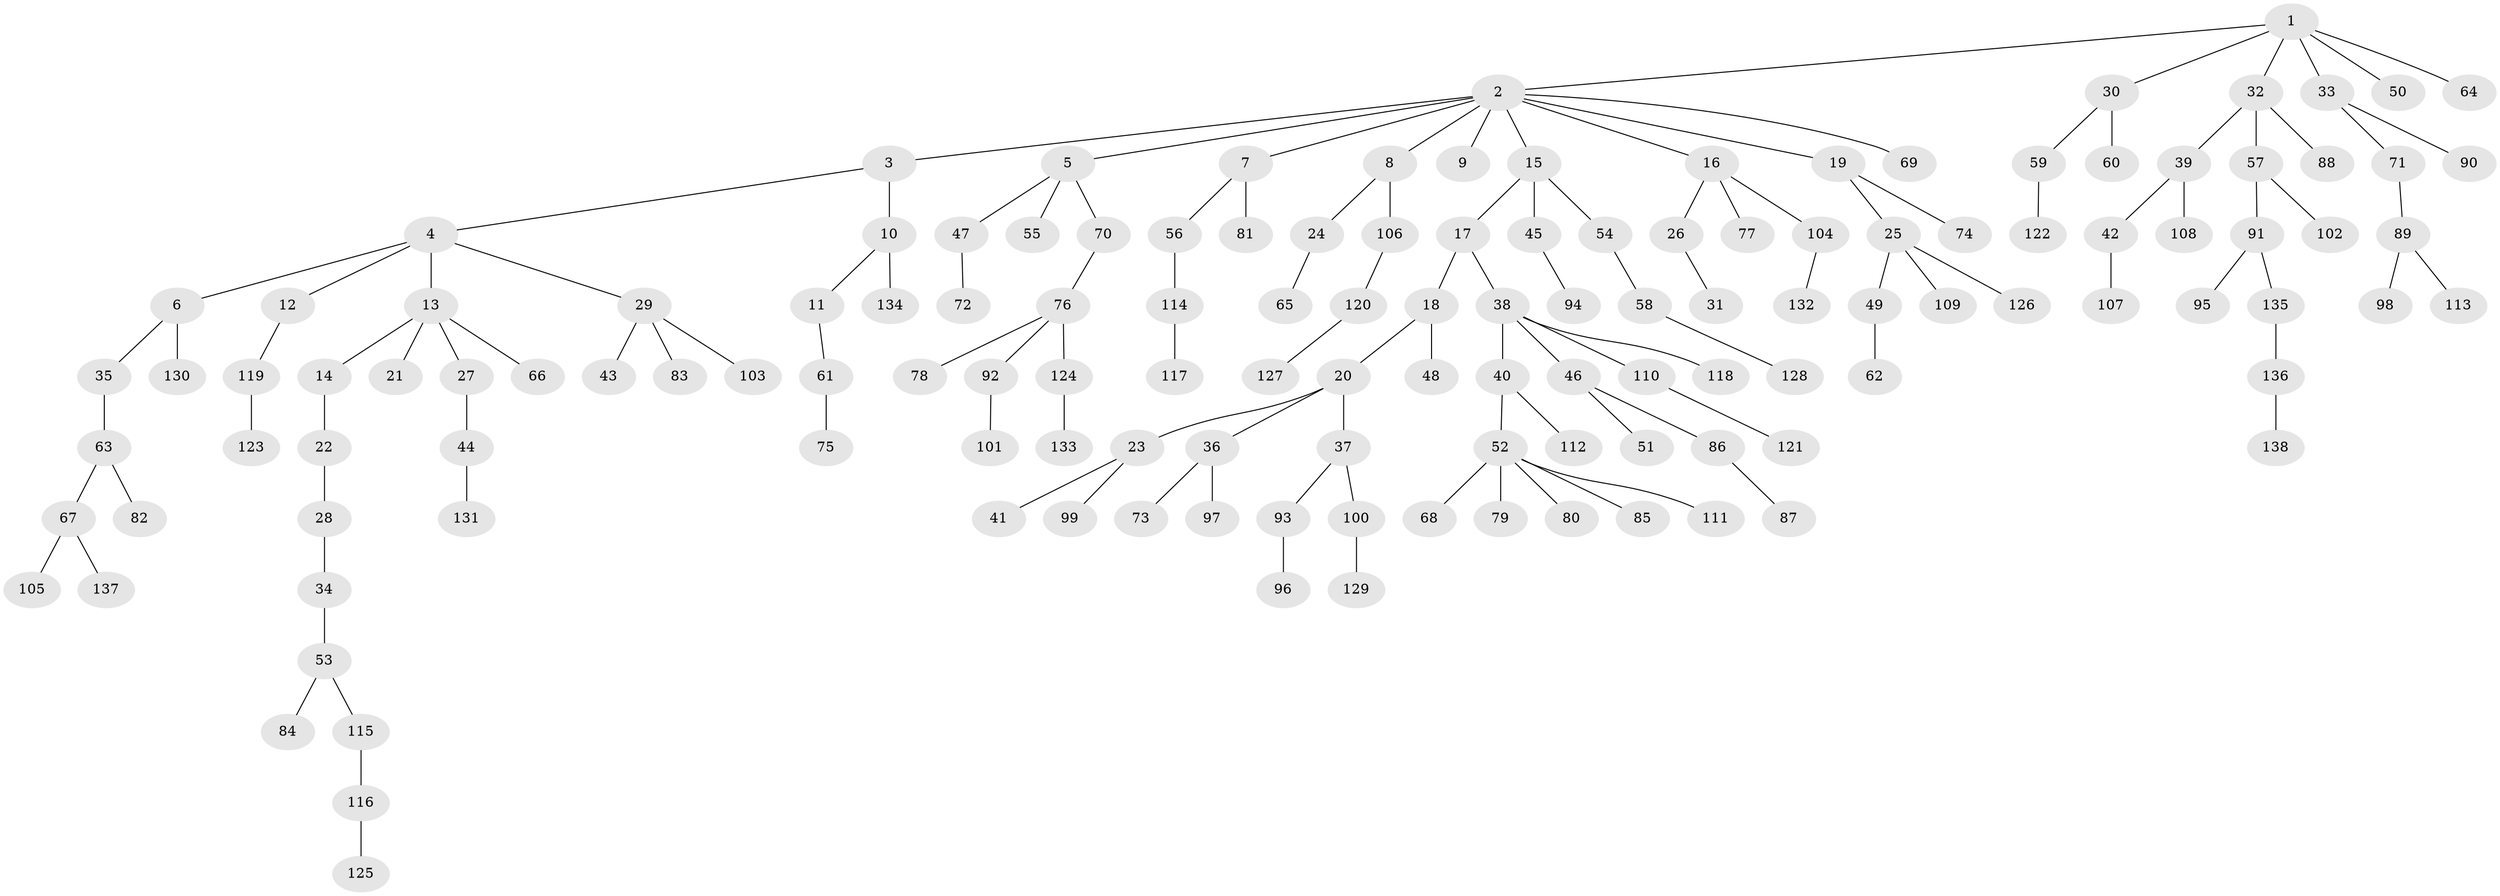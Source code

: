 // Generated by graph-tools (version 1.1) at 2025/15/03/09/25 04:15:40]
// undirected, 138 vertices, 137 edges
graph export_dot {
graph [start="1"]
  node [color=gray90,style=filled];
  1;
  2;
  3;
  4;
  5;
  6;
  7;
  8;
  9;
  10;
  11;
  12;
  13;
  14;
  15;
  16;
  17;
  18;
  19;
  20;
  21;
  22;
  23;
  24;
  25;
  26;
  27;
  28;
  29;
  30;
  31;
  32;
  33;
  34;
  35;
  36;
  37;
  38;
  39;
  40;
  41;
  42;
  43;
  44;
  45;
  46;
  47;
  48;
  49;
  50;
  51;
  52;
  53;
  54;
  55;
  56;
  57;
  58;
  59;
  60;
  61;
  62;
  63;
  64;
  65;
  66;
  67;
  68;
  69;
  70;
  71;
  72;
  73;
  74;
  75;
  76;
  77;
  78;
  79;
  80;
  81;
  82;
  83;
  84;
  85;
  86;
  87;
  88;
  89;
  90;
  91;
  92;
  93;
  94;
  95;
  96;
  97;
  98;
  99;
  100;
  101;
  102;
  103;
  104;
  105;
  106;
  107;
  108;
  109;
  110;
  111;
  112;
  113;
  114;
  115;
  116;
  117;
  118;
  119;
  120;
  121;
  122;
  123;
  124;
  125;
  126;
  127;
  128;
  129;
  130;
  131;
  132;
  133;
  134;
  135;
  136;
  137;
  138;
  1 -- 2;
  1 -- 30;
  1 -- 32;
  1 -- 33;
  1 -- 50;
  1 -- 64;
  2 -- 3;
  2 -- 5;
  2 -- 7;
  2 -- 8;
  2 -- 9;
  2 -- 15;
  2 -- 16;
  2 -- 19;
  2 -- 69;
  3 -- 4;
  3 -- 10;
  4 -- 6;
  4 -- 12;
  4 -- 13;
  4 -- 29;
  5 -- 47;
  5 -- 55;
  5 -- 70;
  6 -- 35;
  6 -- 130;
  7 -- 56;
  7 -- 81;
  8 -- 24;
  8 -- 106;
  10 -- 11;
  10 -- 134;
  11 -- 61;
  12 -- 119;
  13 -- 14;
  13 -- 21;
  13 -- 27;
  13 -- 66;
  14 -- 22;
  15 -- 17;
  15 -- 45;
  15 -- 54;
  16 -- 26;
  16 -- 77;
  16 -- 104;
  17 -- 18;
  17 -- 38;
  18 -- 20;
  18 -- 48;
  19 -- 25;
  19 -- 74;
  20 -- 23;
  20 -- 36;
  20 -- 37;
  22 -- 28;
  23 -- 41;
  23 -- 99;
  24 -- 65;
  25 -- 49;
  25 -- 109;
  25 -- 126;
  26 -- 31;
  27 -- 44;
  28 -- 34;
  29 -- 43;
  29 -- 83;
  29 -- 103;
  30 -- 59;
  30 -- 60;
  32 -- 39;
  32 -- 57;
  32 -- 88;
  33 -- 71;
  33 -- 90;
  34 -- 53;
  35 -- 63;
  36 -- 73;
  36 -- 97;
  37 -- 93;
  37 -- 100;
  38 -- 40;
  38 -- 46;
  38 -- 110;
  38 -- 118;
  39 -- 42;
  39 -- 108;
  40 -- 52;
  40 -- 112;
  42 -- 107;
  44 -- 131;
  45 -- 94;
  46 -- 51;
  46 -- 86;
  47 -- 72;
  49 -- 62;
  52 -- 68;
  52 -- 79;
  52 -- 80;
  52 -- 85;
  52 -- 111;
  53 -- 84;
  53 -- 115;
  54 -- 58;
  56 -- 114;
  57 -- 91;
  57 -- 102;
  58 -- 128;
  59 -- 122;
  61 -- 75;
  63 -- 67;
  63 -- 82;
  67 -- 105;
  67 -- 137;
  70 -- 76;
  71 -- 89;
  76 -- 78;
  76 -- 92;
  76 -- 124;
  86 -- 87;
  89 -- 98;
  89 -- 113;
  91 -- 95;
  91 -- 135;
  92 -- 101;
  93 -- 96;
  100 -- 129;
  104 -- 132;
  106 -- 120;
  110 -- 121;
  114 -- 117;
  115 -- 116;
  116 -- 125;
  119 -- 123;
  120 -- 127;
  124 -- 133;
  135 -- 136;
  136 -- 138;
}
